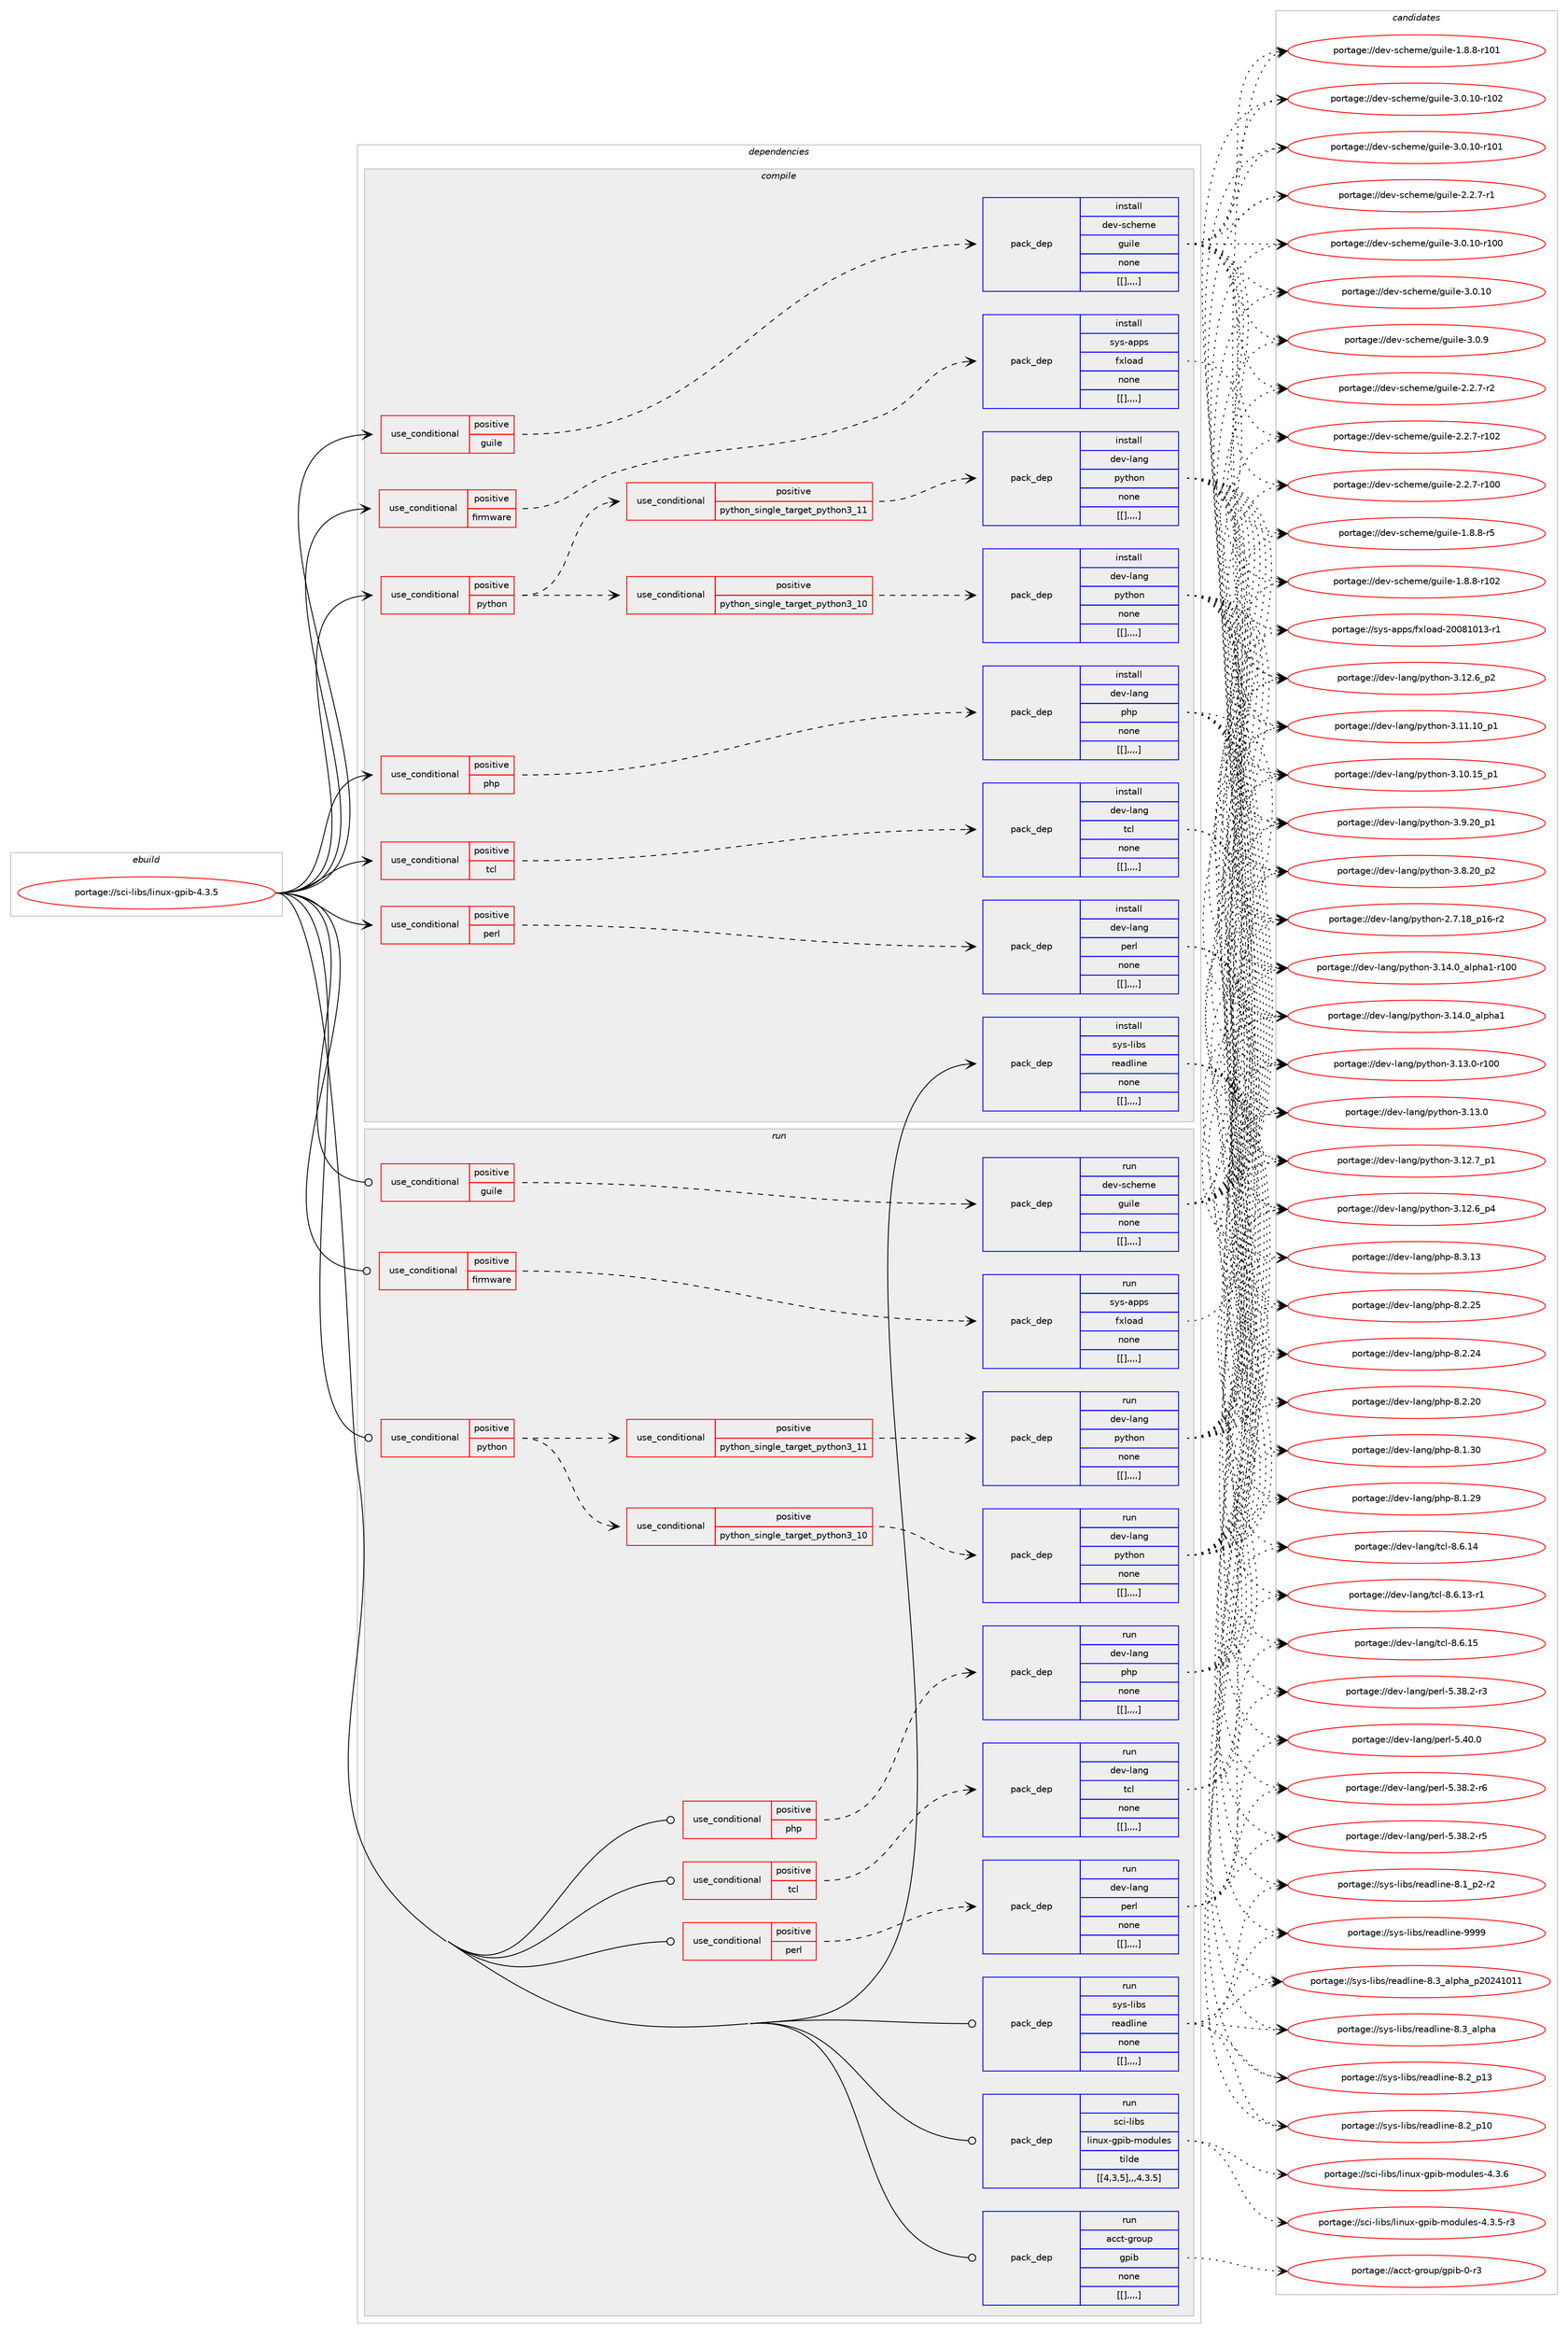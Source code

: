 digraph prolog {

# *************
# Graph options
# *************

newrank=true;
concentrate=true;
compound=true;
graph [rankdir=LR,fontname=Helvetica,fontsize=10,ranksep=1.5];#, ranksep=2.5, nodesep=0.2];
edge  [arrowhead=vee];
node  [fontname=Helvetica,fontsize=10];

# **********
# The ebuild
# **********

subgraph cluster_leftcol {
color=gray;
label=<<i>ebuild</i>>;
id [label="portage://sci-libs/linux-gpib-4.3.5", color=red, width=4, href="../sci-libs/linux-gpib-4.3.5.svg"];
}

# ****************
# The dependencies
# ****************

subgraph cluster_midcol {
color=gray;
label=<<i>dependencies</i>>;
subgraph cluster_compile {
fillcolor="#eeeeee";
style=filled;
label=<<i>compile</i>>;
subgraph cond112705 {
dependency424974 [label=<<TABLE BORDER="0" CELLBORDER="1" CELLSPACING="0" CELLPADDING="4"><TR><TD ROWSPAN="3" CELLPADDING="10">use_conditional</TD></TR><TR><TD>positive</TD></TR><TR><TD>firmware</TD></TR></TABLE>>, shape=none, color=red];
subgraph pack309165 {
dependency425064 [label=<<TABLE BORDER="0" CELLBORDER="1" CELLSPACING="0" CELLPADDING="4" WIDTH="220"><TR><TD ROWSPAN="6" CELLPADDING="30">pack_dep</TD></TR><TR><TD WIDTH="110">install</TD></TR><TR><TD>sys-apps</TD></TR><TR><TD>fxload</TD></TR><TR><TD>none</TD></TR><TR><TD>[[],,,,]</TD></TR></TABLE>>, shape=none, color=blue];
}
dependency424974:e -> dependency425064:w [weight=20,style="dashed",arrowhead="vee"];
}
id:e -> dependency424974:w [weight=20,style="solid",arrowhead="vee"];
subgraph cond112764 {
dependency425132 [label=<<TABLE BORDER="0" CELLBORDER="1" CELLSPACING="0" CELLPADDING="4"><TR><TD ROWSPAN="3" CELLPADDING="10">use_conditional</TD></TR><TR><TD>positive</TD></TR><TR><TD>guile</TD></TR></TABLE>>, shape=none, color=red];
subgraph pack309252 {
dependency425259 [label=<<TABLE BORDER="0" CELLBORDER="1" CELLSPACING="0" CELLPADDING="4" WIDTH="220"><TR><TD ROWSPAN="6" CELLPADDING="30">pack_dep</TD></TR><TR><TD WIDTH="110">install</TD></TR><TR><TD>dev-scheme</TD></TR><TR><TD>guile</TD></TR><TR><TD>none</TD></TR><TR><TD>[[],,,,]</TD></TR></TABLE>>, shape=none, color=blue];
}
dependency425132:e -> dependency425259:w [weight=20,style="dashed",arrowhead="vee"];
}
id:e -> dependency425132:w [weight=20,style="solid",arrowhead="vee"];
subgraph cond112807 {
dependency425290 [label=<<TABLE BORDER="0" CELLBORDER="1" CELLSPACING="0" CELLPADDING="4"><TR><TD ROWSPAN="3" CELLPADDING="10">use_conditional</TD></TR><TR><TD>positive</TD></TR><TR><TD>perl</TD></TR></TABLE>>, shape=none, color=red];
subgraph pack309359 {
dependency425422 [label=<<TABLE BORDER="0" CELLBORDER="1" CELLSPACING="0" CELLPADDING="4" WIDTH="220"><TR><TD ROWSPAN="6" CELLPADDING="30">pack_dep</TD></TR><TR><TD WIDTH="110">install</TD></TR><TR><TD>dev-lang</TD></TR><TR><TD>perl</TD></TR><TR><TD>none</TD></TR><TR><TD>[[],,,,]</TD></TR></TABLE>>, shape=none, color=blue];
}
dependency425290:e -> dependency425422:w [weight=20,style="dashed",arrowhead="vee"];
}
id:e -> dependency425290:w [weight=20,style="solid",arrowhead="vee"];
subgraph cond112849 {
dependency425426 [label=<<TABLE BORDER="0" CELLBORDER="1" CELLSPACING="0" CELLPADDING="4"><TR><TD ROWSPAN="3" CELLPADDING="10">use_conditional</TD></TR><TR><TD>positive</TD></TR><TR><TD>php</TD></TR></TABLE>>, shape=none, color=red];
subgraph pack309449 {
dependency425430 [label=<<TABLE BORDER="0" CELLBORDER="1" CELLSPACING="0" CELLPADDING="4" WIDTH="220"><TR><TD ROWSPAN="6" CELLPADDING="30">pack_dep</TD></TR><TR><TD WIDTH="110">install</TD></TR><TR><TD>dev-lang</TD></TR><TR><TD>php</TD></TR><TR><TD>none</TD></TR><TR><TD>[[],,,,]</TD></TR></TABLE>>, shape=none, color=blue];
}
dependency425426:e -> dependency425430:w [weight=20,style="dashed",arrowhead="vee"];
}
id:e -> dependency425426:w [weight=20,style="solid",arrowhead="vee"];
subgraph cond112858 {
dependency425475 [label=<<TABLE BORDER="0" CELLBORDER="1" CELLSPACING="0" CELLPADDING="4"><TR><TD ROWSPAN="3" CELLPADDING="10">use_conditional</TD></TR><TR><TD>positive</TD></TR><TR><TD>python</TD></TR></TABLE>>, shape=none, color=red];
subgraph cond112868 {
dependency425479 [label=<<TABLE BORDER="0" CELLBORDER="1" CELLSPACING="0" CELLPADDING="4"><TR><TD ROWSPAN="3" CELLPADDING="10">use_conditional</TD></TR><TR><TD>positive</TD></TR><TR><TD>python_single_target_python3_10</TD></TR></TABLE>>, shape=none, color=red];
subgraph pack309502 {
dependency425568 [label=<<TABLE BORDER="0" CELLBORDER="1" CELLSPACING="0" CELLPADDING="4" WIDTH="220"><TR><TD ROWSPAN="6" CELLPADDING="30">pack_dep</TD></TR><TR><TD WIDTH="110">install</TD></TR><TR><TD>dev-lang</TD></TR><TR><TD>python</TD></TR><TR><TD>none</TD></TR><TR><TD>[[],,,,]</TD></TR></TABLE>>, shape=none, color=blue];
}
dependency425479:e -> dependency425568:w [weight=20,style="dashed",arrowhead="vee"];
}
dependency425475:e -> dependency425479:w [weight=20,style="dashed",arrowhead="vee"];
subgraph cond112898 {
dependency425592 [label=<<TABLE BORDER="0" CELLBORDER="1" CELLSPACING="0" CELLPADDING="4"><TR><TD ROWSPAN="3" CELLPADDING="10">use_conditional</TD></TR><TR><TD>positive</TD></TR><TR><TD>python_single_target_python3_11</TD></TR></TABLE>>, shape=none, color=red];
subgraph pack309578 {
dependency425652 [label=<<TABLE BORDER="0" CELLBORDER="1" CELLSPACING="0" CELLPADDING="4" WIDTH="220"><TR><TD ROWSPAN="6" CELLPADDING="30">pack_dep</TD></TR><TR><TD WIDTH="110">install</TD></TR><TR><TD>dev-lang</TD></TR><TR><TD>python</TD></TR><TR><TD>none</TD></TR><TR><TD>[[],,,,]</TD></TR></TABLE>>, shape=none, color=blue];
}
dependency425592:e -> dependency425652:w [weight=20,style="dashed",arrowhead="vee"];
}
dependency425475:e -> dependency425592:w [weight=20,style="dashed",arrowhead="vee"];
}
id:e -> dependency425475:w [weight=20,style="solid",arrowhead="vee"];
subgraph cond112931 {
dependency425683 [label=<<TABLE BORDER="0" CELLBORDER="1" CELLSPACING="0" CELLPADDING="4"><TR><TD ROWSPAN="3" CELLPADDING="10">use_conditional</TD></TR><TR><TD>positive</TD></TR><TR><TD>tcl</TD></TR></TABLE>>, shape=none, color=red];
subgraph pack309635 {
dependency425709 [label=<<TABLE BORDER="0" CELLBORDER="1" CELLSPACING="0" CELLPADDING="4" WIDTH="220"><TR><TD ROWSPAN="6" CELLPADDING="30">pack_dep</TD></TR><TR><TD WIDTH="110">install</TD></TR><TR><TD>dev-lang</TD></TR><TR><TD>tcl</TD></TR><TR><TD>none</TD></TR><TR><TD>[[],,,,]</TD></TR></TABLE>>, shape=none, color=blue];
}
dependency425683:e -> dependency425709:w [weight=20,style="dashed",arrowhead="vee"];
}
id:e -> dependency425683:w [weight=20,style="solid",arrowhead="vee"];
subgraph pack309641 {
dependency425715 [label=<<TABLE BORDER="0" CELLBORDER="1" CELLSPACING="0" CELLPADDING="4" WIDTH="220"><TR><TD ROWSPAN="6" CELLPADDING="30">pack_dep</TD></TR><TR><TD WIDTH="110">install</TD></TR><TR><TD>sys-libs</TD></TR><TR><TD>readline</TD></TR><TR><TD>none</TD></TR><TR><TD>[[],,,,]</TD></TR></TABLE>>, shape=none, color=blue];
}
id:e -> dependency425715:w [weight=20,style="solid",arrowhead="vee"];
}
subgraph cluster_compileandrun {
fillcolor="#eeeeee";
style=filled;
label=<<i>compile and run</i>>;
}
subgraph cluster_run {
fillcolor="#eeeeee";
style=filled;
label=<<i>run</i>>;
subgraph cond112950 {
dependency425737 [label=<<TABLE BORDER="0" CELLBORDER="1" CELLSPACING="0" CELLPADDING="4"><TR><TD ROWSPAN="3" CELLPADDING="10">use_conditional</TD></TR><TR><TD>positive</TD></TR><TR><TD>firmware</TD></TR></TABLE>>, shape=none, color=red];
subgraph pack309659 {
dependency425740 [label=<<TABLE BORDER="0" CELLBORDER="1" CELLSPACING="0" CELLPADDING="4" WIDTH="220"><TR><TD ROWSPAN="6" CELLPADDING="30">pack_dep</TD></TR><TR><TD WIDTH="110">run</TD></TR><TR><TD>sys-apps</TD></TR><TR><TD>fxload</TD></TR><TR><TD>none</TD></TR><TR><TD>[[],,,,]</TD></TR></TABLE>>, shape=none, color=blue];
}
dependency425737:e -> dependency425740:w [weight=20,style="dashed",arrowhead="vee"];
}
id:e -> dependency425737:w [weight=20,style="solid",arrowhead="odot"];
subgraph cond112966 {
dependency425824 [label=<<TABLE BORDER="0" CELLBORDER="1" CELLSPACING="0" CELLPADDING="4"><TR><TD ROWSPAN="3" CELLPADDING="10">use_conditional</TD></TR><TR><TD>positive</TD></TR><TR><TD>guile</TD></TR></TABLE>>, shape=none, color=red];
subgraph pack309731 {
dependency425884 [label=<<TABLE BORDER="0" CELLBORDER="1" CELLSPACING="0" CELLPADDING="4" WIDTH="220"><TR><TD ROWSPAN="6" CELLPADDING="30">pack_dep</TD></TR><TR><TD WIDTH="110">run</TD></TR><TR><TD>dev-scheme</TD></TR><TR><TD>guile</TD></TR><TR><TD>none</TD></TR><TR><TD>[[],,,,]</TD></TR></TABLE>>, shape=none, color=blue];
}
dependency425824:e -> dependency425884:w [weight=20,style="dashed",arrowhead="vee"];
}
id:e -> dependency425824:w [weight=20,style="solid",arrowhead="odot"];
subgraph cond112997 {
dependency425891 [label=<<TABLE BORDER="0" CELLBORDER="1" CELLSPACING="0" CELLPADDING="4"><TR><TD ROWSPAN="3" CELLPADDING="10">use_conditional</TD></TR><TR><TD>positive</TD></TR><TR><TD>perl</TD></TR></TABLE>>, shape=none, color=red];
subgraph pack309764 {
dependency425908 [label=<<TABLE BORDER="0" CELLBORDER="1" CELLSPACING="0" CELLPADDING="4" WIDTH="220"><TR><TD ROWSPAN="6" CELLPADDING="30">pack_dep</TD></TR><TR><TD WIDTH="110">run</TD></TR><TR><TD>dev-lang</TD></TR><TR><TD>perl</TD></TR><TR><TD>none</TD></TR><TR><TD>[[],,,,]</TD></TR></TABLE>>, shape=none, color=blue];
}
dependency425891:e -> dependency425908:w [weight=20,style="dashed",arrowhead="vee"];
}
id:e -> dependency425891:w [weight=20,style="solid",arrowhead="odot"];
subgraph cond113009 {
dependency425996 [label=<<TABLE BORDER="0" CELLBORDER="1" CELLSPACING="0" CELLPADDING="4"><TR><TD ROWSPAN="3" CELLPADDING="10">use_conditional</TD></TR><TR><TD>positive</TD></TR><TR><TD>php</TD></TR></TABLE>>, shape=none, color=red];
subgraph pack309892 {
dependency426105 [label=<<TABLE BORDER="0" CELLBORDER="1" CELLSPACING="0" CELLPADDING="4" WIDTH="220"><TR><TD ROWSPAN="6" CELLPADDING="30">pack_dep</TD></TR><TR><TD WIDTH="110">run</TD></TR><TR><TD>dev-lang</TD></TR><TR><TD>php</TD></TR><TR><TD>none</TD></TR><TR><TD>[[],,,,]</TD></TR></TABLE>>, shape=none, color=blue];
}
dependency425996:e -> dependency426105:w [weight=20,style="dashed",arrowhead="vee"];
}
id:e -> dependency425996:w [weight=20,style="solid",arrowhead="odot"];
subgraph cond113075 {
dependency426112 [label=<<TABLE BORDER="0" CELLBORDER="1" CELLSPACING="0" CELLPADDING="4"><TR><TD ROWSPAN="3" CELLPADDING="10">use_conditional</TD></TR><TR><TD>positive</TD></TR><TR><TD>python</TD></TR></TABLE>>, shape=none, color=red];
subgraph cond113077 {
dependency426114 [label=<<TABLE BORDER="0" CELLBORDER="1" CELLSPACING="0" CELLPADDING="4"><TR><TD ROWSPAN="3" CELLPADDING="10">use_conditional</TD></TR><TR><TD>positive</TD></TR><TR><TD>python_single_target_python3_10</TD></TR></TABLE>>, shape=none, color=red];
subgraph pack309963 {
dependency426227 [label=<<TABLE BORDER="0" CELLBORDER="1" CELLSPACING="0" CELLPADDING="4" WIDTH="220"><TR><TD ROWSPAN="6" CELLPADDING="30">pack_dep</TD></TR><TR><TD WIDTH="110">run</TD></TR><TR><TD>dev-lang</TD></TR><TR><TD>python</TD></TR><TR><TD>none</TD></TR><TR><TD>[[],,,,]</TD></TR></TABLE>>, shape=none, color=blue];
}
dependency426114:e -> dependency426227:w [weight=20,style="dashed",arrowhead="vee"];
}
dependency426112:e -> dependency426114:w [weight=20,style="dashed",arrowhead="vee"];
subgraph cond113141 {
dependency426444 [label=<<TABLE BORDER="0" CELLBORDER="1" CELLSPACING="0" CELLPADDING="4"><TR><TD ROWSPAN="3" CELLPADDING="10">use_conditional</TD></TR><TR><TD>positive</TD></TR><TR><TD>python_single_target_python3_11</TD></TR></TABLE>>, shape=none, color=red];
subgraph pack310134 {
dependency426566 [label=<<TABLE BORDER="0" CELLBORDER="1" CELLSPACING="0" CELLPADDING="4" WIDTH="220"><TR><TD ROWSPAN="6" CELLPADDING="30">pack_dep</TD></TR><TR><TD WIDTH="110">run</TD></TR><TR><TD>dev-lang</TD></TR><TR><TD>python</TD></TR><TR><TD>none</TD></TR><TR><TD>[[],,,,]</TD></TR></TABLE>>, shape=none, color=blue];
}
dependency426444:e -> dependency426566:w [weight=20,style="dashed",arrowhead="vee"];
}
dependency426112:e -> dependency426444:w [weight=20,style="dashed",arrowhead="vee"];
}
id:e -> dependency426112:w [weight=20,style="solid",arrowhead="odot"];
subgraph cond113248 {
dependency426634 [label=<<TABLE BORDER="0" CELLBORDER="1" CELLSPACING="0" CELLPADDING="4"><TR><TD ROWSPAN="3" CELLPADDING="10">use_conditional</TD></TR><TR><TD>positive</TD></TR><TR><TD>tcl</TD></TR></TABLE>>, shape=none, color=red];
subgraph pack310244 {
dependency426658 [label=<<TABLE BORDER="0" CELLBORDER="1" CELLSPACING="0" CELLPADDING="4" WIDTH="220"><TR><TD ROWSPAN="6" CELLPADDING="30">pack_dep</TD></TR><TR><TD WIDTH="110">run</TD></TR><TR><TD>dev-lang</TD></TR><TR><TD>tcl</TD></TR><TR><TD>none</TD></TR><TR><TD>[[],,,,]</TD></TR></TABLE>>, shape=none, color=blue];
}
dependency426634:e -> dependency426658:w [weight=20,style="dashed",arrowhead="vee"];
}
id:e -> dependency426634:w [weight=20,style="solid",arrowhead="odot"];
subgraph pack310261 {
dependency426698 [label=<<TABLE BORDER="0" CELLBORDER="1" CELLSPACING="0" CELLPADDING="4" WIDTH="220"><TR><TD ROWSPAN="6" CELLPADDING="30">pack_dep</TD></TR><TR><TD WIDTH="110">run</TD></TR><TR><TD>acct-group</TD></TR><TR><TD>gpib</TD></TR><TR><TD>none</TD></TR><TR><TD>[[],,,,]</TD></TR></TABLE>>, shape=none, color=blue];
}
id:e -> dependency426698:w [weight=20,style="solid",arrowhead="odot"];
subgraph pack310286 {
dependency426719 [label=<<TABLE BORDER="0" CELLBORDER="1" CELLSPACING="0" CELLPADDING="4" WIDTH="220"><TR><TD ROWSPAN="6" CELLPADDING="30">pack_dep</TD></TR><TR><TD WIDTH="110">run</TD></TR><TR><TD>sci-libs</TD></TR><TR><TD>linux-gpib-modules</TD></TR><TR><TD>tilde</TD></TR><TR><TD>[[4,3,5],,,4.3.5]</TD></TR></TABLE>>, shape=none, color=blue];
}
id:e -> dependency426719:w [weight=20,style="solid",arrowhead="odot"];
subgraph pack310297 {
dependency426721 [label=<<TABLE BORDER="0" CELLBORDER="1" CELLSPACING="0" CELLPADDING="4" WIDTH="220"><TR><TD ROWSPAN="6" CELLPADDING="30">pack_dep</TD></TR><TR><TD WIDTH="110">run</TD></TR><TR><TD>sys-libs</TD></TR><TR><TD>readline</TD></TR><TR><TD>none</TD></TR><TR><TD>[[],,,,]</TD></TR></TABLE>>, shape=none, color=blue];
}
id:e -> dependency426721:w [weight=20,style="solid",arrowhead="odot"];
}
}

# **************
# The candidates
# **************

subgraph cluster_choices {
rank=same;
color=gray;
label=<<i>candidates</i>>;

subgraph choice308483 {
color=black;
nodesep=1;
choice115121115459711211211547102120108111971004550484856494849514511449 [label="portage://sys-apps/fxload-20081013-r1", color=red, width=4,href="../sys-apps/fxload-20081013-r1.svg"];
dependency425064:e -> choice115121115459711211211547102120108111971004550484856494849514511449:w [style=dotted,weight="100"];
}
subgraph choice308513 {
color=black;
nodesep=1;
choice1001011184511599104101109101471031171051081014551464846494845114494850 [label="portage://dev-scheme/guile-3.0.10-r102", color=red, width=4,href="../dev-scheme/guile-3.0.10-r102.svg"];
choice1001011184511599104101109101471031171051081014551464846494845114494849 [label="portage://dev-scheme/guile-3.0.10-r101", color=red, width=4,href="../dev-scheme/guile-3.0.10-r101.svg"];
choice1001011184511599104101109101471031171051081014551464846494845114494848 [label="portage://dev-scheme/guile-3.0.10-r100", color=red, width=4,href="../dev-scheme/guile-3.0.10-r100.svg"];
choice10010111845115991041011091014710311710510810145514648464948 [label="portage://dev-scheme/guile-3.0.10", color=red, width=4,href="../dev-scheme/guile-3.0.10.svg"];
choice100101118451159910410110910147103117105108101455146484657 [label="portage://dev-scheme/guile-3.0.9", color=red, width=4,href="../dev-scheme/guile-3.0.9.svg"];
choice1001011184511599104101109101471031171051081014550465046554511450 [label="portage://dev-scheme/guile-2.2.7-r2", color=red, width=4,href="../dev-scheme/guile-2.2.7-r2.svg"];
choice10010111845115991041011091014710311710510810145504650465545114494850 [label="portage://dev-scheme/guile-2.2.7-r102", color=red, width=4,href="../dev-scheme/guile-2.2.7-r102.svg"];
choice10010111845115991041011091014710311710510810145504650465545114494848 [label="portage://dev-scheme/guile-2.2.7-r100", color=red, width=4,href="../dev-scheme/guile-2.2.7-r100.svg"];
choice1001011184511599104101109101471031171051081014550465046554511449 [label="portage://dev-scheme/guile-2.2.7-r1", color=red, width=4,href="../dev-scheme/guile-2.2.7-r1.svg"];
choice1001011184511599104101109101471031171051081014549465646564511453 [label="portage://dev-scheme/guile-1.8.8-r5", color=red, width=4,href="../dev-scheme/guile-1.8.8-r5.svg"];
choice10010111845115991041011091014710311710510810145494656465645114494850 [label="portage://dev-scheme/guile-1.8.8-r102", color=red, width=4,href="../dev-scheme/guile-1.8.8-r102.svg"];
choice10010111845115991041011091014710311710510810145494656465645114494849 [label="portage://dev-scheme/guile-1.8.8-r101", color=red, width=4,href="../dev-scheme/guile-1.8.8-r101.svg"];
dependency425259:e -> choice1001011184511599104101109101471031171051081014551464846494845114494850:w [style=dotted,weight="100"];
dependency425259:e -> choice1001011184511599104101109101471031171051081014551464846494845114494849:w [style=dotted,weight="100"];
dependency425259:e -> choice1001011184511599104101109101471031171051081014551464846494845114494848:w [style=dotted,weight="100"];
dependency425259:e -> choice10010111845115991041011091014710311710510810145514648464948:w [style=dotted,weight="100"];
dependency425259:e -> choice100101118451159910410110910147103117105108101455146484657:w [style=dotted,weight="100"];
dependency425259:e -> choice1001011184511599104101109101471031171051081014550465046554511450:w [style=dotted,weight="100"];
dependency425259:e -> choice10010111845115991041011091014710311710510810145504650465545114494850:w [style=dotted,weight="100"];
dependency425259:e -> choice10010111845115991041011091014710311710510810145504650465545114494848:w [style=dotted,weight="100"];
dependency425259:e -> choice1001011184511599104101109101471031171051081014550465046554511449:w [style=dotted,weight="100"];
dependency425259:e -> choice1001011184511599104101109101471031171051081014549465646564511453:w [style=dotted,weight="100"];
dependency425259:e -> choice10010111845115991041011091014710311710510810145494656465645114494850:w [style=dotted,weight="100"];
dependency425259:e -> choice10010111845115991041011091014710311710510810145494656465645114494849:w [style=dotted,weight="100"];
}
subgraph choice308541 {
color=black;
nodesep=1;
choice10010111845108971101034711210111410845534652484648 [label="portage://dev-lang/perl-5.40.0", color=red, width=4,href="../dev-lang/perl-5.40.0.svg"];
choice100101118451089711010347112101114108455346515646504511454 [label="portage://dev-lang/perl-5.38.2-r6", color=red, width=4,href="../dev-lang/perl-5.38.2-r6.svg"];
choice100101118451089711010347112101114108455346515646504511453 [label="portage://dev-lang/perl-5.38.2-r5", color=red, width=4,href="../dev-lang/perl-5.38.2-r5.svg"];
choice100101118451089711010347112101114108455346515646504511451 [label="portage://dev-lang/perl-5.38.2-r3", color=red, width=4,href="../dev-lang/perl-5.38.2-r3.svg"];
dependency425422:e -> choice10010111845108971101034711210111410845534652484648:w [style=dotted,weight="100"];
dependency425422:e -> choice100101118451089711010347112101114108455346515646504511454:w [style=dotted,weight="100"];
dependency425422:e -> choice100101118451089711010347112101114108455346515646504511453:w [style=dotted,weight="100"];
dependency425422:e -> choice100101118451089711010347112101114108455346515646504511451:w [style=dotted,weight="100"];
}
subgraph choice308562 {
color=black;
nodesep=1;
choice10010111845108971101034711210411245564651464951 [label="portage://dev-lang/php-8.3.13", color=red, width=4,href="../dev-lang/php-8.3.13.svg"];
choice10010111845108971101034711210411245564650465053 [label="portage://dev-lang/php-8.2.25", color=red, width=4,href="../dev-lang/php-8.2.25.svg"];
choice10010111845108971101034711210411245564650465052 [label="portage://dev-lang/php-8.2.24", color=red, width=4,href="../dev-lang/php-8.2.24.svg"];
choice10010111845108971101034711210411245564650465048 [label="portage://dev-lang/php-8.2.20", color=red, width=4,href="../dev-lang/php-8.2.20.svg"];
choice10010111845108971101034711210411245564649465148 [label="portage://dev-lang/php-8.1.30", color=red, width=4,href="../dev-lang/php-8.1.30.svg"];
choice10010111845108971101034711210411245564649465057 [label="portage://dev-lang/php-8.1.29", color=red, width=4,href="../dev-lang/php-8.1.29.svg"];
dependency425430:e -> choice10010111845108971101034711210411245564651464951:w [style=dotted,weight="100"];
dependency425430:e -> choice10010111845108971101034711210411245564650465053:w [style=dotted,weight="100"];
dependency425430:e -> choice10010111845108971101034711210411245564650465052:w [style=dotted,weight="100"];
dependency425430:e -> choice10010111845108971101034711210411245564650465048:w [style=dotted,weight="100"];
dependency425430:e -> choice10010111845108971101034711210411245564649465148:w [style=dotted,weight="100"];
dependency425430:e -> choice10010111845108971101034711210411245564649465057:w [style=dotted,weight="100"];
}
subgraph choice308602 {
color=black;
nodesep=1;
choice100101118451089711010347112121116104111110455146495246489597108112104974945114494848 [label="portage://dev-lang/python-3.14.0_alpha1-r100", color=red, width=4,href="../dev-lang/python-3.14.0_alpha1-r100.svg"];
choice1001011184510897110103471121211161041111104551464952464895971081121049749 [label="portage://dev-lang/python-3.14.0_alpha1", color=red, width=4,href="../dev-lang/python-3.14.0_alpha1.svg"];
choice1001011184510897110103471121211161041111104551464951464845114494848 [label="portage://dev-lang/python-3.13.0-r100", color=red, width=4,href="../dev-lang/python-3.13.0-r100.svg"];
choice10010111845108971101034711212111610411111045514649514648 [label="portage://dev-lang/python-3.13.0", color=red, width=4,href="../dev-lang/python-3.13.0.svg"];
choice100101118451089711010347112121116104111110455146495046559511249 [label="portage://dev-lang/python-3.12.7_p1", color=red, width=4,href="../dev-lang/python-3.12.7_p1.svg"];
choice100101118451089711010347112121116104111110455146495046549511252 [label="portage://dev-lang/python-3.12.6_p4", color=red, width=4,href="../dev-lang/python-3.12.6_p4.svg"];
choice100101118451089711010347112121116104111110455146495046549511250 [label="portage://dev-lang/python-3.12.6_p2", color=red, width=4,href="../dev-lang/python-3.12.6_p2.svg"];
choice10010111845108971101034711212111610411111045514649494649489511249 [label="portage://dev-lang/python-3.11.10_p1", color=red, width=4,href="../dev-lang/python-3.11.10_p1.svg"];
choice10010111845108971101034711212111610411111045514649484649539511249 [label="portage://dev-lang/python-3.10.15_p1", color=red, width=4,href="../dev-lang/python-3.10.15_p1.svg"];
choice100101118451089711010347112121116104111110455146574650489511249 [label="portage://dev-lang/python-3.9.20_p1", color=red, width=4,href="../dev-lang/python-3.9.20_p1.svg"];
choice100101118451089711010347112121116104111110455146564650489511250 [label="portage://dev-lang/python-3.8.20_p2", color=red, width=4,href="../dev-lang/python-3.8.20_p2.svg"];
choice100101118451089711010347112121116104111110455046554649569511249544511450 [label="portage://dev-lang/python-2.7.18_p16-r2", color=red, width=4,href="../dev-lang/python-2.7.18_p16-r2.svg"];
dependency425568:e -> choice100101118451089711010347112121116104111110455146495246489597108112104974945114494848:w [style=dotted,weight="100"];
dependency425568:e -> choice1001011184510897110103471121211161041111104551464952464895971081121049749:w [style=dotted,weight="100"];
dependency425568:e -> choice1001011184510897110103471121211161041111104551464951464845114494848:w [style=dotted,weight="100"];
dependency425568:e -> choice10010111845108971101034711212111610411111045514649514648:w [style=dotted,weight="100"];
dependency425568:e -> choice100101118451089711010347112121116104111110455146495046559511249:w [style=dotted,weight="100"];
dependency425568:e -> choice100101118451089711010347112121116104111110455146495046549511252:w [style=dotted,weight="100"];
dependency425568:e -> choice100101118451089711010347112121116104111110455146495046549511250:w [style=dotted,weight="100"];
dependency425568:e -> choice10010111845108971101034711212111610411111045514649494649489511249:w [style=dotted,weight="100"];
dependency425568:e -> choice10010111845108971101034711212111610411111045514649484649539511249:w [style=dotted,weight="100"];
dependency425568:e -> choice100101118451089711010347112121116104111110455146574650489511249:w [style=dotted,weight="100"];
dependency425568:e -> choice100101118451089711010347112121116104111110455146564650489511250:w [style=dotted,weight="100"];
dependency425568:e -> choice100101118451089711010347112121116104111110455046554649569511249544511450:w [style=dotted,weight="100"];
}
subgraph choice308648 {
color=black;
nodesep=1;
choice100101118451089711010347112121116104111110455146495246489597108112104974945114494848 [label="portage://dev-lang/python-3.14.0_alpha1-r100", color=red, width=4,href="../dev-lang/python-3.14.0_alpha1-r100.svg"];
choice1001011184510897110103471121211161041111104551464952464895971081121049749 [label="portage://dev-lang/python-3.14.0_alpha1", color=red, width=4,href="../dev-lang/python-3.14.0_alpha1.svg"];
choice1001011184510897110103471121211161041111104551464951464845114494848 [label="portage://dev-lang/python-3.13.0-r100", color=red, width=4,href="../dev-lang/python-3.13.0-r100.svg"];
choice10010111845108971101034711212111610411111045514649514648 [label="portage://dev-lang/python-3.13.0", color=red, width=4,href="../dev-lang/python-3.13.0.svg"];
choice100101118451089711010347112121116104111110455146495046559511249 [label="portage://dev-lang/python-3.12.7_p1", color=red, width=4,href="../dev-lang/python-3.12.7_p1.svg"];
choice100101118451089711010347112121116104111110455146495046549511252 [label="portage://dev-lang/python-3.12.6_p4", color=red, width=4,href="../dev-lang/python-3.12.6_p4.svg"];
choice100101118451089711010347112121116104111110455146495046549511250 [label="portage://dev-lang/python-3.12.6_p2", color=red, width=4,href="../dev-lang/python-3.12.6_p2.svg"];
choice10010111845108971101034711212111610411111045514649494649489511249 [label="portage://dev-lang/python-3.11.10_p1", color=red, width=4,href="../dev-lang/python-3.11.10_p1.svg"];
choice10010111845108971101034711212111610411111045514649484649539511249 [label="portage://dev-lang/python-3.10.15_p1", color=red, width=4,href="../dev-lang/python-3.10.15_p1.svg"];
choice100101118451089711010347112121116104111110455146574650489511249 [label="portage://dev-lang/python-3.9.20_p1", color=red, width=4,href="../dev-lang/python-3.9.20_p1.svg"];
choice100101118451089711010347112121116104111110455146564650489511250 [label="portage://dev-lang/python-3.8.20_p2", color=red, width=4,href="../dev-lang/python-3.8.20_p2.svg"];
choice100101118451089711010347112121116104111110455046554649569511249544511450 [label="portage://dev-lang/python-2.7.18_p16-r2", color=red, width=4,href="../dev-lang/python-2.7.18_p16-r2.svg"];
dependency425652:e -> choice100101118451089711010347112121116104111110455146495246489597108112104974945114494848:w [style=dotted,weight="100"];
dependency425652:e -> choice1001011184510897110103471121211161041111104551464952464895971081121049749:w [style=dotted,weight="100"];
dependency425652:e -> choice1001011184510897110103471121211161041111104551464951464845114494848:w [style=dotted,weight="100"];
dependency425652:e -> choice10010111845108971101034711212111610411111045514649514648:w [style=dotted,weight="100"];
dependency425652:e -> choice100101118451089711010347112121116104111110455146495046559511249:w [style=dotted,weight="100"];
dependency425652:e -> choice100101118451089711010347112121116104111110455146495046549511252:w [style=dotted,weight="100"];
dependency425652:e -> choice100101118451089711010347112121116104111110455146495046549511250:w [style=dotted,weight="100"];
dependency425652:e -> choice10010111845108971101034711212111610411111045514649494649489511249:w [style=dotted,weight="100"];
dependency425652:e -> choice10010111845108971101034711212111610411111045514649484649539511249:w [style=dotted,weight="100"];
dependency425652:e -> choice100101118451089711010347112121116104111110455146574650489511249:w [style=dotted,weight="100"];
dependency425652:e -> choice100101118451089711010347112121116104111110455146564650489511250:w [style=dotted,weight="100"];
dependency425652:e -> choice100101118451089711010347112121116104111110455046554649569511249544511450:w [style=dotted,weight="100"];
}
subgraph choice308699 {
color=black;
nodesep=1;
choice1001011184510897110103471169910845564654464953 [label="portage://dev-lang/tcl-8.6.15", color=red, width=4,href="../dev-lang/tcl-8.6.15.svg"];
choice1001011184510897110103471169910845564654464952 [label="portage://dev-lang/tcl-8.6.14", color=red, width=4,href="../dev-lang/tcl-8.6.14.svg"];
choice10010111845108971101034711699108455646544649514511449 [label="portage://dev-lang/tcl-8.6.13-r1", color=red, width=4,href="../dev-lang/tcl-8.6.13-r1.svg"];
dependency425709:e -> choice1001011184510897110103471169910845564654464953:w [style=dotted,weight="100"];
dependency425709:e -> choice1001011184510897110103471169910845564654464952:w [style=dotted,weight="100"];
dependency425709:e -> choice10010111845108971101034711699108455646544649514511449:w [style=dotted,weight="100"];
}
subgraph choice308705 {
color=black;
nodesep=1;
choice115121115451081059811547114101971001081051101014557575757 [label="portage://sys-libs/readline-9999", color=red, width=4,href="../sys-libs/readline-9999.svg"];
choice1151211154510810598115471141019710010810511010145564651959710811210497951125048505249484949 [label="portage://sys-libs/readline-8.3_alpha_p20241011", color=red, width=4,href="../sys-libs/readline-8.3_alpha_p20241011.svg"];
choice1151211154510810598115471141019710010810511010145564651959710811210497 [label="portage://sys-libs/readline-8.3_alpha", color=red, width=4,href="../sys-libs/readline-8.3_alpha.svg"];
choice1151211154510810598115471141019710010810511010145564650951124951 [label="portage://sys-libs/readline-8.2_p13", color=red, width=4,href="../sys-libs/readline-8.2_p13.svg"];
choice1151211154510810598115471141019710010810511010145564650951124948 [label="portage://sys-libs/readline-8.2_p10", color=red, width=4,href="../sys-libs/readline-8.2_p10.svg"];
choice115121115451081059811547114101971001081051101014556464995112504511450 [label="portage://sys-libs/readline-8.1_p2-r2", color=red, width=4,href="../sys-libs/readline-8.1_p2-r2.svg"];
dependency425715:e -> choice115121115451081059811547114101971001081051101014557575757:w [style=dotted,weight="100"];
dependency425715:e -> choice1151211154510810598115471141019710010810511010145564651959710811210497951125048505249484949:w [style=dotted,weight="100"];
dependency425715:e -> choice1151211154510810598115471141019710010810511010145564651959710811210497:w [style=dotted,weight="100"];
dependency425715:e -> choice1151211154510810598115471141019710010810511010145564650951124951:w [style=dotted,weight="100"];
dependency425715:e -> choice1151211154510810598115471141019710010810511010145564650951124948:w [style=dotted,weight="100"];
dependency425715:e -> choice115121115451081059811547114101971001081051101014556464995112504511450:w [style=dotted,weight="100"];
}
subgraph choice308713 {
color=black;
nodesep=1;
choice115121115459711211211547102120108111971004550484856494849514511449 [label="portage://sys-apps/fxload-20081013-r1", color=red, width=4,href="../sys-apps/fxload-20081013-r1.svg"];
dependency425740:e -> choice115121115459711211211547102120108111971004550484856494849514511449:w [style=dotted,weight="100"];
}
subgraph choice308715 {
color=black;
nodesep=1;
choice1001011184511599104101109101471031171051081014551464846494845114494850 [label="portage://dev-scheme/guile-3.0.10-r102", color=red, width=4,href="../dev-scheme/guile-3.0.10-r102.svg"];
choice1001011184511599104101109101471031171051081014551464846494845114494849 [label="portage://dev-scheme/guile-3.0.10-r101", color=red, width=4,href="../dev-scheme/guile-3.0.10-r101.svg"];
choice1001011184511599104101109101471031171051081014551464846494845114494848 [label="portage://dev-scheme/guile-3.0.10-r100", color=red, width=4,href="../dev-scheme/guile-3.0.10-r100.svg"];
choice10010111845115991041011091014710311710510810145514648464948 [label="portage://dev-scheme/guile-3.0.10", color=red, width=4,href="../dev-scheme/guile-3.0.10.svg"];
choice100101118451159910410110910147103117105108101455146484657 [label="portage://dev-scheme/guile-3.0.9", color=red, width=4,href="../dev-scheme/guile-3.0.9.svg"];
choice1001011184511599104101109101471031171051081014550465046554511450 [label="portage://dev-scheme/guile-2.2.7-r2", color=red, width=4,href="../dev-scheme/guile-2.2.7-r2.svg"];
choice10010111845115991041011091014710311710510810145504650465545114494850 [label="portage://dev-scheme/guile-2.2.7-r102", color=red, width=4,href="../dev-scheme/guile-2.2.7-r102.svg"];
choice10010111845115991041011091014710311710510810145504650465545114494848 [label="portage://dev-scheme/guile-2.2.7-r100", color=red, width=4,href="../dev-scheme/guile-2.2.7-r100.svg"];
choice1001011184511599104101109101471031171051081014550465046554511449 [label="portage://dev-scheme/guile-2.2.7-r1", color=red, width=4,href="../dev-scheme/guile-2.2.7-r1.svg"];
choice1001011184511599104101109101471031171051081014549465646564511453 [label="portage://dev-scheme/guile-1.8.8-r5", color=red, width=4,href="../dev-scheme/guile-1.8.8-r5.svg"];
choice10010111845115991041011091014710311710510810145494656465645114494850 [label="portage://dev-scheme/guile-1.8.8-r102", color=red, width=4,href="../dev-scheme/guile-1.8.8-r102.svg"];
choice10010111845115991041011091014710311710510810145494656465645114494849 [label="portage://dev-scheme/guile-1.8.8-r101", color=red, width=4,href="../dev-scheme/guile-1.8.8-r101.svg"];
dependency425884:e -> choice1001011184511599104101109101471031171051081014551464846494845114494850:w [style=dotted,weight="100"];
dependency425884:e -> choice1001011184511599104101109101471031171051081014551464846494845114494849:w [style=dotted,weight="100"];
dependency425884:e -> choice1001011184511599104101109101471031171051081014551464846494845114494848:w [style=dotted,weight="100"];
dependency425884:e -> choice10010111845115991041011091014710311710510810145514648464948:w [style=dotted,weight="100"];
dependency425884:e -> choice100101118451159910410110910147103117105108101455146484657:w [style=dotted,weight="100"];
dependency425884:e -> choice1001011184511599104101109101471031171051081014550465046554511450:w [style=dotted,weight="100"];
dependency425884:e -> choice10010111845115991041011091014710311710510810145504650465545114494850:w [style=dotted,weight="100"];
dependency425884:e -> choice10010111845115991041011091014710311710510810145504650465545114494848:w [style=dotted,weight="100"];
dependency425884:e -> choice1001011184511599104101109101471031171051081014550465046554511449:w [style=dotted,weight="100"];
dependency425884:e -> choice1001011184511599104101109101471031171051081014549465646564511453:w [style=dotted,weight="100"];
dependency425884:e -> choice10010111845115991041011091014710311710510810145494656465645114494850:w [style=dotted,weight="100"];
dependency425884:e -> choice10010111845115991041011091014710311710510810145494656465645114494849:w [style=dotted,weight="100"];
}
subgraph choice308796 {
color=black;
nodesep=1;
choice10010111845108971101034711210111410845534652484648 [label="portage://dev-lang/perl-5.40.0", color=red, width=4,href="../dev-lang/perl-5.40.0.svg"];
choice100101118451089711010347112101114108455346515646504511454 [label="portage://dev-lang/perl-5.38.2-r6", color=red, width=4,href="../dev-lang/perl-5.38.2-r6.svg"];
choice100101118451089711010347112101114108455346515646504511453 [label="portage://dev-lang/perl-5.38.2-r5", color=red, width=4,href="../dev-lang/perl-5.38.2-r5.svg"];
choice100101118451089711010347112101114108455346515646504511451 [label="portage://dev-lang/perl-5.38.2-r3", color=red, width=4,href="../dev-lang/perl-5.38.2-r3.svg"];
dependency425908:e -> choice10010111845108971101034711210111410845534652484648:w [style=dotted,weight="100"];
dependency425908:e -> choice100101118451089711010347112101114108455346515646504511454:w [style=dotted,weight="100"];
dependency425908:e -> choice100101118451089711010347112101114108455346515646504511453:w [style=dotted,weight="100"];
dependency425908:e -> choice100101118451089711010347112101114108455346515646504511451:w [style=dotted,weight="100"];
}
subgraph choice308808 {
color=black;
nodesep=1;
choice10010111845108971101034711210411245564651464951 [label="portage://dev-lang/php-8.3.13", color=red, width=4,href="../dev-lang/php-8.3.13.svg"];
choice10010111845108971101034711210411245564650465053 [label="portage://dev-lang/php-8.2.25", color=red, width=4,href="../dev-lang/php-8.2.25.svg"];
choice10010111845108971101034711210411245564650465052 [label="portage://dev-lang/php-8.2.24", color=red, width=4,href="../dev-lang/php-8.2.24.svg"];
choice10010111845108971101034711210411245564650465048 [label="portage://dev-lang/php-8.2.20", color=red, width=4,href="../dev-lang/php-8.2.20.svg"];
choice10010111845108971101034711210411245564649465148 [label="portage://dev-lang/php-8.1.30", color=red, width=4,href="../dev-lang/php-8.1.30.svg"];
choice10010111845108971101034711210411245564649465057 [label="portage://dev-lang/php-8.1.29", color=red, width=4,href="../dev-lang/php-8.1.29.svg"];
dependency426105:e -> choice10010111845108971101034711210411245564651464951:w [style=dotted,weight="100"];
dependency426105:e -> choice10010111845108971101034711210411245564650465053:w [style=dotted,weight="100"];
dependency426105:e -> choice10010111845108971101034711210411245564650465052:w [style=dotted,weight="100"];
dependency426105:e -> choice10010111845108971101034711210411245564650465048:w [style=dotted,weight="100"];
dependency426105:e -> choice10010111845108971101034711210411245564649465148:w [style=dotted,weight="100"];
dependency426105:e -> choice10010111845108971101034711210411245564649465057:w [style=dotted,weight="100"];
}
subgraph choice308875 {
color=black;
nodesep=1;
choice100101118451089711010347112121116104111110455146495246489597108112104974945114494848 [label="portage://dev-lang/python-3.14.0_alpha1-r100", color=red, width=4,href="../dev-lang/python-3.14.0_alpha1-r100.svg"];
choice1001011184510897110103471121211161041111104551464952464895971081121049749 [label="portage://dev-lang/python-3.14.0_alpha1", color=red, width=4,href="../dev-lang/python-3.14.0_alpha1.svg"];
choice1001011184510897110103471121211161041111104551464951464845114494848 [label="portage://dev-lang/python-3.13.0-r100", color=red, width=4,href="../dev-lang/python-3.13.0-r100.svg"];
choice10010111845108971101034711212111610411111045514649514648 [label="portage://dev-lang/python-3.13.0", color=red, width=4,href="../dev-lang/python-3.13.0.svg"];
choice100101118451089711010347112121116104111110455146495046559511249 [label="portage://dev-lang/python-3.12.7_p1", color=red, width=4,href="../dev-lang/python-3.12.7_p1.svg"];
choice100101118451089711010347112121116104111110455146495046549511252 [label="portage://dev-lang/python-3.12.6_p4", color=red, width=4,href="../dev-lang/python-3.12.6_p4.svg"];
choice100101118451089711010347112121116104111110455146495046549511250 [label="portage://dev-lang/python-3.12.6_p2", color=red, width=4,href="../dev-lang/python-3.12.6_p2.svg"];
choice10010111845108971101034711212111610411111045514649494649489511249 [label="portage://dev-lang/python-3.11.10_p1", color=red, width=4,href="../dev-lang/python-3.11.10_p1.svg"];
choice10010111845108971101034711212111610411111045514649484649539511249 [label="portage://dev-lang/python-3.10.15_p1", color=red, width=4,href="../dev-lang/python-3.10.15_p1.svg"];
choice100101118451089711010347112121116104111110455146574650489511249 [label="portage://dev-lang/python-3.9.20_p1", color=red, width=4,href="../dev-lang/python-3.9.20_p1.svg"];
choice100101118451089711010347112121116104111110455146564650489511250 [label="portage://dev-lang/python-3.8.20_p2", color=red, width=4,href="../dev-lang/python-3.8.20_p2.svg"];
choice100101118451089711010347112121116104111110455046554649569511249544511450 [label="portage://dev-lang/python-2.7.18_p16-r2", color=red, width=4,href="../dev-lang/python-2.7.18_p16-r2.svg"];
dependency426227:e -> choice100101118451089711010347112121116104111110455146495246489597108112104974945114494848:w [style=dotted,weight="100"];
dependency426227:e -> choice1001011184510897110103471121211161041111104551464952464895971081121049749:w [style=dotted,weight="100"];
dependency426227:e -> choice1001011184510897110103471121211161041111104551464951464845114494848:w [style=dotted,weight="100"];
dependency426227:e -> choice10010111845108971101034711212111610411111045514649514648:w [style=dotted,weight="100"];
dependency426227:e -> choice100101118451089711010347112121116104111110455146495046559511249:w [style=dotted,weight="100"];
dependency426227:e -> choice100101118451089711010347112121116104111110455146495046549511252:w [style=dotted,weight="100"];
dependency426227:e -> choice100101118451089711010347112121116104111110455146495046549511250:w [style=dotted,weight="100"];
dependency426227:e -> choice10010111845108971101034711212111610411111045514649494649489511249:w [style=dotted,weight="100"];
dependency426227:e -> choice10010111845108971101034711212111610411111045514649484649539511249:w [style=dotted,weight="100"];
dependency426227:e -> choice100101118451089711010347112121116104111110455146574650489511249:w [style=dotted,weight="100"];
dependency426227:e -> choice100101118451089711010347112121116104111110455146564650489511250:w [style=dotted,weight="100"];
dependency426227:e -> choice100101118451089711010347112121116104111110455046554649569511249544511450:w [style=dotted,weight="100"];
}
subgraph choice308894 {
color=black;
nodesep=1;
choice100101118451089711010347112121116104111110455146495246489597108112104974945114494848 [label="portage://dev-lang/python-3.14.0_alpha1-r100", color=red, width=4,href="../dev-lang/python-3.14.0_alpha1-r100.svg"];
choice1001011184510897110103471121211161041111104551464952464895971081121049749 [label="portage://dev-lang/python-3.14.0_alpha1", color=red, width=4,href="../dev-lang/python-3.14.0_alpha1.svg"];
choice1001011184510897110103471121211161041111104551464951464845114494848 [label="portage://dev-lang/python-3.13.0-r100", color=red, width=4,href="../dev-lang/python-3.13.0-r100.svg"];
choice10010111845108971101034711212111610411111045514649514648 [label="portage://dev-lang/python-3.13.0", color=red, width=4,href="../dev-lang/python-3.13.0.svg"];
choice100101118451089711010347112121116104111110455146495046559511249 [label="portage://dev-lang/python-3.12.7_p1", color=red, width=4,href="../dev-lang/python-3.12.7_p1.svg"];
choice100101118451089711010347112121116104111110455146495046549511252 [label="portage://dev-lang/python-3.12.6_p4", color=red, width=4,href="../dev-lang/python-3.12.6_p4.svg"];
choice100101118451089711010347112121116104111110455146495046549511250 [label="portage://dev-lang/python-3.12.6_p2", color=red, width=4,href="../dev-lang/python-3.12.6_p2.svg"];
choice10010111845108971101034711212111610411111045514649494649489511249 [label="portage://dev-lang/python-3.11.10_p1", color=red, width=4,href="../dev-lang/python-3.11.10_p1.svg"];
choice10010111845108971101034711212111610411111045514649484649539511249 [label="portage://dev-lang/python-3.10.15_p1", color=red, width=4,href="../dev-lang/python-3.10.15_p1.svg"];
choice100101118451089711010347112121116104111110455146574650489511249 [label="portage://dev-lang/python-3.9.20_p1", color=red, width=4,href="../dev-lang/python-3.9.20_p1.svg"];
choice100101118451089711010347112121116104111110455146564650489511250 [label="portage://dev-lang/python-3.8.20_p2", color=red, width=4,href="../dev-lang/python-3.8.20_p2.svg"];
choice100101118451089711010347112121116104111110455046554649569511249544511450 [label="portage://dev-lang/python-2.7.18_p16-r2", color=red, width=4,href="../dev-lang/python-2.7.18_p16-r2.svg"];
dependency426566:e -> choice100101118451089711010347112121116104111110455146495246489597108112104974945114494848:w [style=dotted,weight="100"];
dependency426566:e -> choice1001011184510897110103471121211161041111104551464952464895971081121049749:w [style=dotted,weight="100"];
dependency426566:e -> choice1001011184510897110103471121211161041111104551464951464845114494848:w [style=dotted,weight="100"];
dependency426566:e -> choice10010111845108971101034711212111610411111045514649514648:w [style=dotted,weight="100"];
dependency426566:e -> choice100101118451089711010347112121116104111110455146495046559511249:w [style=dotted,weight="100"];
dependency426566:e -> choice100101118451089711010347112121116104111110455146495046549511252:w [style=dotted,weight="100"];
dependency426566:e -> choice100101118451089711010347112121116104111110455146495046549511250:w [style=dotted,weight="100"];
dependency426566:e -> choice10010111845108971101034711212111610411111045514649494649489511249:w [style=dotted,weight="100"];
dependency426566:e -> choice10010111845108971101034711212111610411111045514649484649539511249:w [style=dotted,weight="100"];
dependency426566:e -> choice100101118451089711010347112121116104111110455146574650489511249:w [style=dotted,weight="100"];
dependency426566:e -> choice100101118451089711010347112121116104111110455146564650489511250:w [style=dotted,weight="100"];
dependency426566:e -> choice100101118451089711010347112121116104111110455046554649569511249544511450:w [style=dotted,weight="100"];
}
subgraph choice308909 {
color=black;
nodesep=1;
choice1001011184510897110103471169910845564654464953 [label="portage://dev-lang/tcl-8.6.15", color=red, width=4,href="../dev-lang/tcl-8.6.15.svg"];
choice1001011184510897110103471169910845564654464952 [label="portage://dev-lang/tcl-8.6.14", color=red, width=4,href="../dev-lang/tcl-8.6.14.svg"];
choice10010111845108971101034711699108455646544649514511449 [label="portage://dev-lang/tcl-8.6.13-r1", color=red, width=4,href="../dev-lang/tcl-8.6.13-r1.svg"];
dependency426658:e -> choice1001011184510897110103471169910845564654464953:w [style=dotted,weight="100"];
dependency426658:e -> choice1001011184510897110103471169910845564654464952:w [style=dotted,weight="100"];
dependency426658:e -> choice10010111845108971101034711699108455646544649514511449:w [style=dotted,weight="100"];
}
subgraph choice308916 {
color=black;
nodesep=1;
choice97999911645103114111117112471031121059845484511451 [label="portage://acct-group/gpib-0-r3", color=red, width=4,href="../acct-group/gpib-0-r3.svg"];
dependency426698:e -> choice97999911645103114111117112471031121059845484511451:w [style=dotted,weight="100"];
}
subgraph choice308943 {
color=black;
nodesep=1;
choice11599105451081059811547108105110117120451031121059845109111100117108101115455246514654 [label="portage://sci-libs/linux-gpib-modules-4.3.6", color=red, width=4,href="../sci-libs/linux-gpib-modules-4.3.6.svg"];
choice115991054510810598115471081051101171204510311210598451091111001171081011154552465146534511451 [label="portage://sci-libs/linux-gpib-modules-4.3.5-r3", color=red, width=4,href="../sci-libs/linux-gpib-modules-4.3.5-r3.svg"];
dependency426719:e -> choice11599105451081059811547108105110117120451031121059845109111100117108101115455246514654:w [style=dotted,weight="100"];
dependency426719:e -> choice115991054510810598115471081051101171204510311210598451091111001171081011154552465146534511451:w [style=dotted,weight="100"];
}
subgraph choice308944 {
color=black;
nodesep=1;
choice115121115451081059811547114101971001081051101014557575757 [label="portage://sys-libs/readline-9999", color=red, width=4,href="../sys-libs/readline-9999.svg"];
choice1151211154510810598115471141019710010810511010145564651959710811210497951125048505249484949 [label="portage://sys-libs/readline-8.3_alpha_p20241011", color=red, width=4,href="../sys-libs/readline-8.3_alpha_p20241011.svg"];
choice1151211154510810598115471141019710010810511010145564651959710811210497 [label="portage://sys-libs/readline-8.3_alpha", color=red, width=4,href="../sys-libs/readline-8.3_alpha.svg"];
choice1151211154510810598115471141019710010810511010145564650951124951 [label="portage://sys-libs/readline-8.2_p13", color=red, width=4,href="../sys-libs/readline-8.2_p13.svg"];
choice1151211154510810598115471141019710010810511010145564650951124948 [label="portage://sys-libs/readline-8.2_p10", color=red, width=4,href="../sys-libs/readline-8.2_p10.svg"];
choice115121115451081059811547114101971001081051101014556464995112504511450 [label="portage://sys-libs/readline-8.1_p2-r2", color=red, width=4,href="../sys-libs/readline-8.1_p2-r2.svg"];
dependency426721:e -> choice115121115451081059811547114101971001081051101014557575757:w [style=dotted,weight="100"];
dependency426721:e -> choice1151211154510810598115471141019710010810511010145564651959710811210497951125048505249484949:w [style=dotted,weight="100"];
dependency426721:e -> choice1151211154510810598115471141019710010810511010145564651959710811210497:w [style=dotted,weight="100"];
dependency426721:e -> choice1151211154510810598115471141019710010810511010145564650951124951:w [style=dotted,weight="100"];
dependency426721:e -> choice1151211154510810598115471141019710010810511010145564650951124948:w [style=dotted,weight="100"];
dependency426721:e -> choice115121115451081059811547114101971001081051101014556464995112504511450:w [style=dotted,weight="100"];
}
}

}
